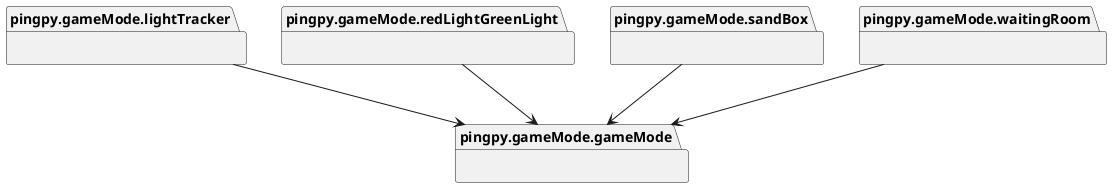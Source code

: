 @startuml packages_pingpy_gameMode
set namespaceSeparator none
' package "pingpy.gameMode" as pingpy.gameMode {
' }
' package "pingpy.gameMode.atYourCommand" as pingpy.gameMode.atYourCommand {
' }
' package "pingpy.gameMode.battleRoyale" as pingpy.gameMode.battleRoyale {
' }
package "pingpy.gameMode.gameMode" as pingpy.gameMode.gameMode {
}
package "pingpy.gameMode.lightTracker" as pingpy.gameMode.lightTracker {
}
' package "pingpy.gameMode.memoChain" as pingpy.gameMode.memoChain {
' }
' package "pingpy.gameMode.pingGame" as pingpy.gameMode.pingGame {
' }
package "pingpy.gameMode.redLightGreenLight" as pingpy.gameMode.redLightGreenLight {
}
package "pingpy.gameMode.sandBox" as pingpy.gameMode.sandBox {
}
package "pingpy.gameMode.waitingRoom" as pingpy.gameMode.waitingRoom {
}
' pingpy.gameMode --> pingpy.gameMode.redLightGreenLight
' pingpy.gameMode --> pingpy.gameMode.waitingRoom
' pingpy.gameMode --> pingpy.gameMode.lightTracker
' pingpy.gameMode.atYourCommand --> pingpy.gameMode.gameMode
' pingpy.gameMode.battleRoyale --> pingpy.gameMode.gameMode
pingpy.gameMode.lightTracker --> pingpy.gameMode.gameMode
' pingpy.gameMode.memoChain --> pingpy.gameMode.gameMode
' pingpy.gameMode.pingGame --> pingpy.gameMode.gameMode
pingpy.gameMode.redLightGreenLight --> pingpy.gameMode.gameMode
pingpy.gameMode.sandBox --> pingpy.gameMode.gameMode
pingpy.gameMode.waitingRoom --> pingpy.gameMode.gameMode
@enduml
